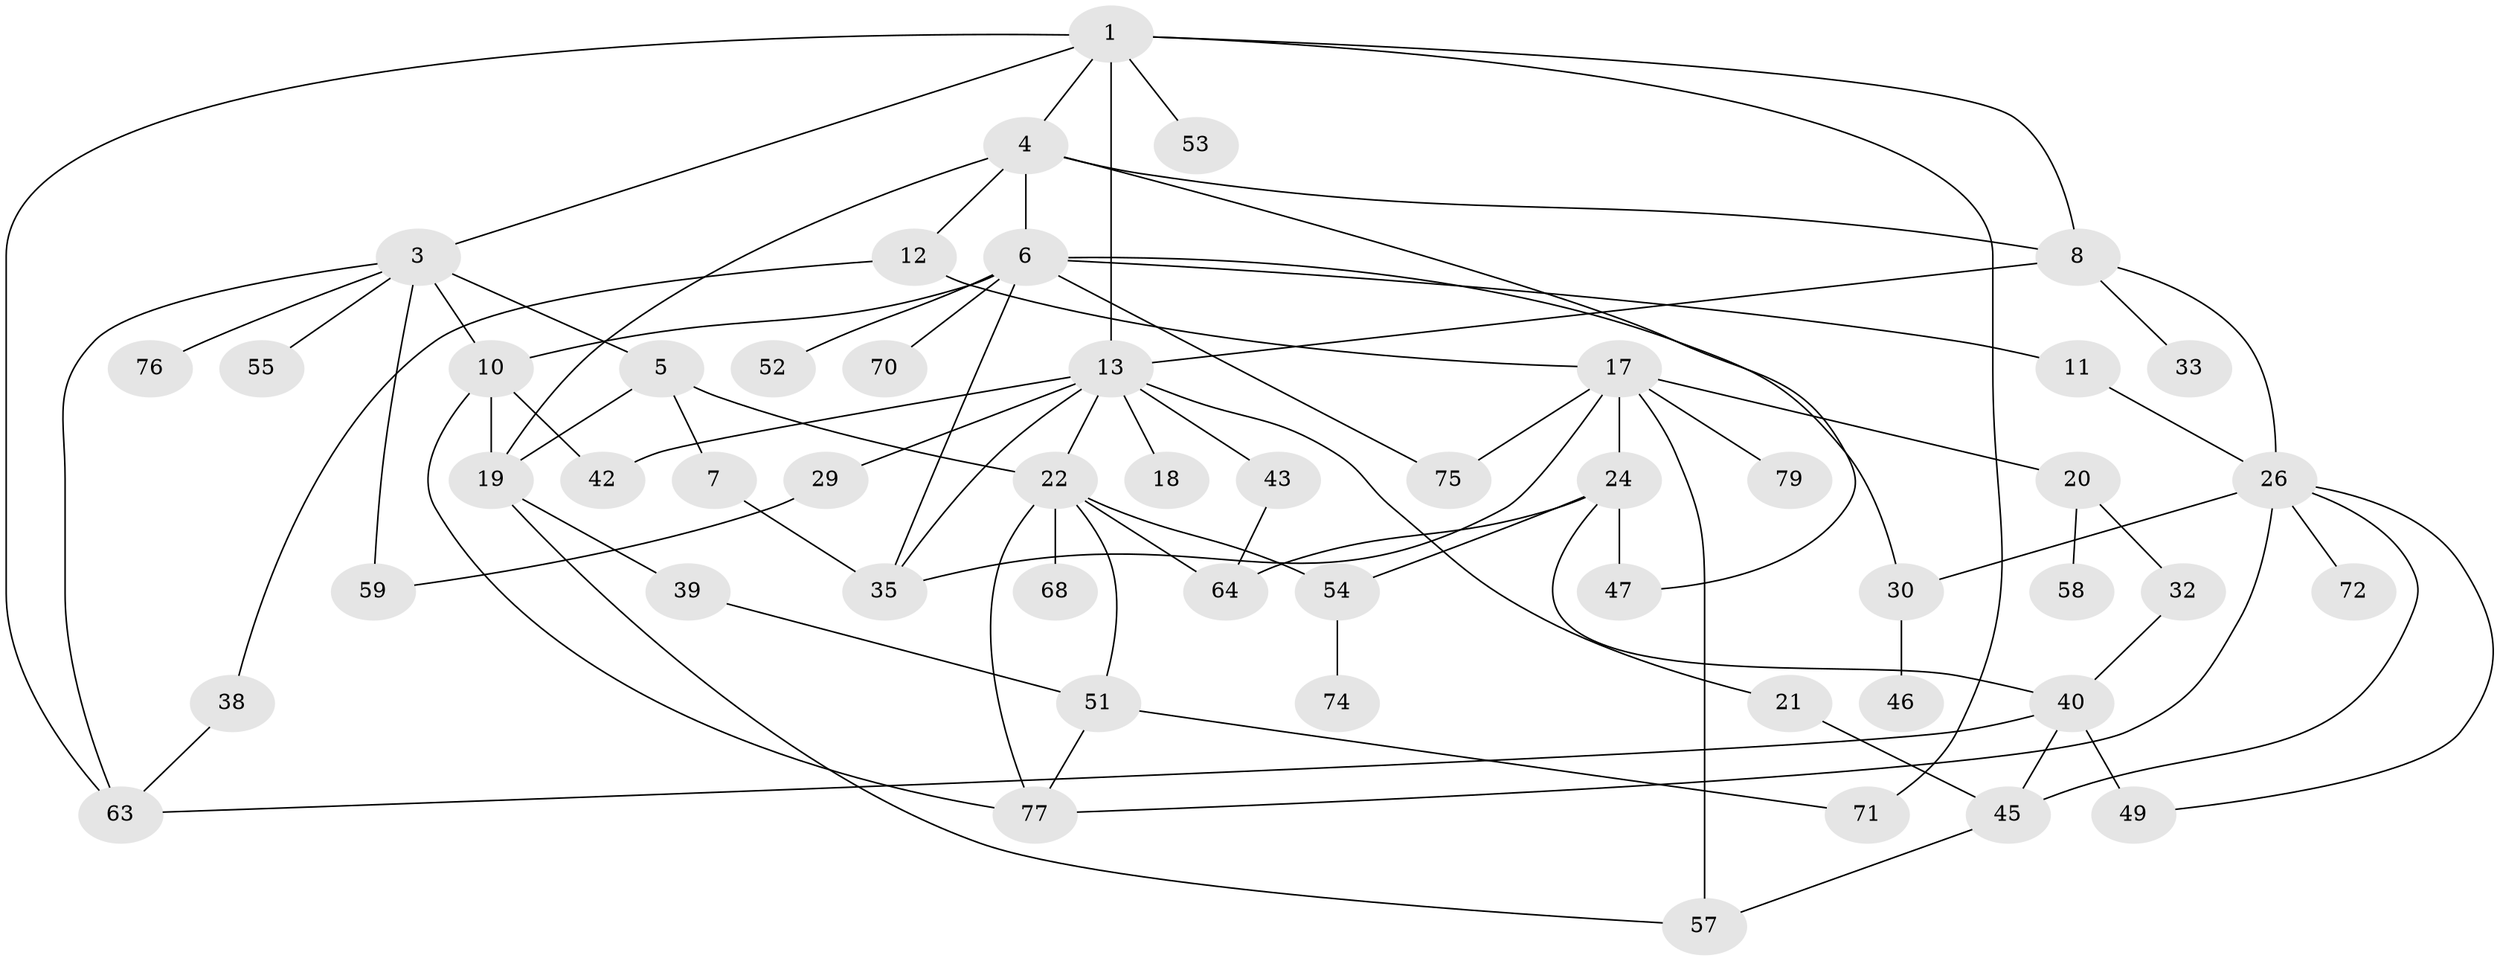 // original degree distribution, {4: 0.15, 5: 0.025, 6: 0.075, 3: 0.2, 2: 0.3125, 8: 0.0125, 1: 0.2125, 7: 0.0125}
// Generated by graph-tools (version 1.1) at 2025/41/03/06/25 10:41:29]
// undirected, 52 vertices, 83 edges
graph export_dot {
graph [start="1"]
  node [color=gray90,style=filled];
  1 [super="+2"];
  3 [super="+25"];
  4 [super="+60"];
  5 [super="+14"];
  6 [super="+9"];
  7 [super="+50"];
  8 [super="+16"];
  10 [super="+36"];
  11;
  12;
  13 [super="+15"];
  17 [super="+23"];
  18;
  19 [super="+48"];
  20 [super="+31"];
  21 [super="+34"];
  22 [super="+61"];
  24 [super="+28"];
  26 [super="+27"];
  29;
  30;
  32;
  33 [super="+41"];
  35 [super="+37"];
  38 [super="+44"];
  39;
  40 [super="+69"];
  42 [super="+56"];
  43;
  45 [super="+67"];
  46;
  47 [super="+62"];
  49;
  51;
  52;
  53;
  54 [super="+65"];
  55;
  57 [super="+80"];
  58;
  59 [super="+66"];
  63 [super="+73"];
  64;
  68;
  70;
  71 [super="+78"];
  72;
  74;
  75;
  76;
  77;
  79;
  1 -- 3;
  1 -- 13;
  1 -- 53;
  1 -- 4;
  1 -- 71;
  1 -- 8;
  1 -- 63;
  3 -- 5;
  3 -- 55;
  3 -- 76;
  3 -- 63;
  3 -- 10 [weight=2];
  3 -- 59;
  4 -- 6;
  4 -- 12;
  4 -- 47;
  4 -- 8;
  4 -- 19;
  5 -- 7;
  5 -- 19;
  5 -- 22;
  6 -- 52;
  6 -- 70;
  6 -- 75;
  6 -- 30;
  6 -- 10;
  6 -- 11;
  6 -- 35;
  7 -- 35;
  8 -- 26;
  8 -- 33;
  8 -- 13;
  10 -- 19;
  10 -- 42;
  10 -- 77;
  11 -- 26;
  12 -- 17;
  12 -- 38;
  13 -- 21;
  13 -- 22;
  13 -- 29;
  13 -- 43;
  13 -- 42;
  13 -- 18;
  13 -- 35;
  17 -- 20;
  17 -- 24;
  17 -- 35;
  17 -- 79;
  17 -- 75;
  17 -- 57;
  19 -- 39;
  19 -- 57;
  20 -- 32;
  20 -- 58;
  21 -- 45;
  22 -- 68;
  22 -- 64;
  22 -- 51;
  22 -- 54;
  22 -- 77;
  24 -- 47;
  24 -- 40;
  24 -- 64;
  24 -- 54;
  26 -- 30;
  26 -- 49;
  26 -- 77;
  26 -- 72;
  26 -- 45;
  29 -- 59;
  30 -- 46;
  32 -- 40;
  38 -- 63;
  39 -- 51;
  40 -- 49;
  40 -- 45;
  40 -- 63;
  43 -- 64;
  45 -- 57;
  51 -- 77;
  51 -- 71;
  54 -- 74;
}
